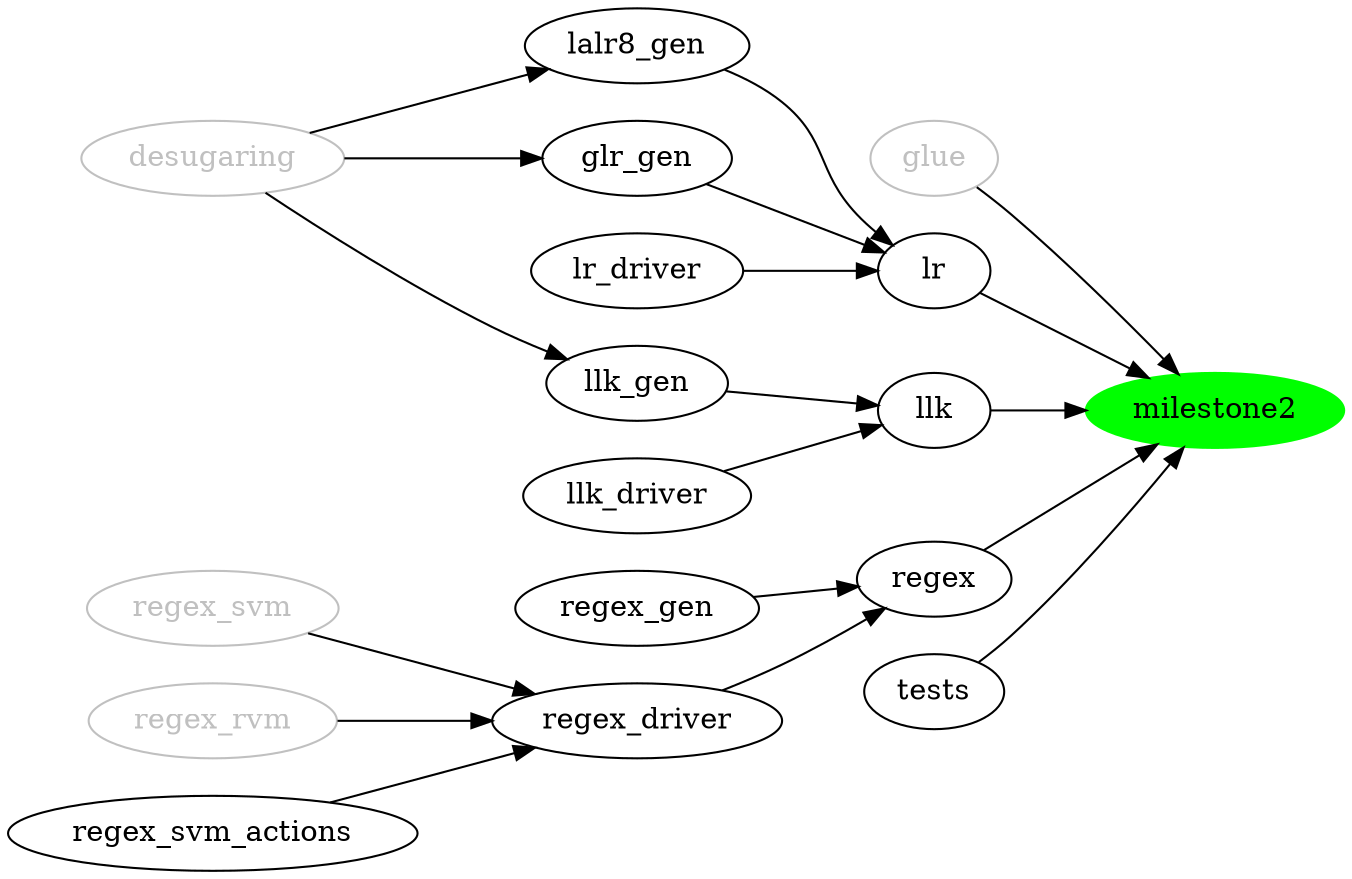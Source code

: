 digraph {
	graph [rankdir=LR];
	subgraph complete {
		node [color="gray",fontcolor="gray"];
		glue;
		regex_svm;
		regex_rvm;
		desugaring; // Needs merged.
	}
	/* The end result of the milestone, along with the subtasks listed */
	milestone2 [color="green",style="filled"];
	llk -> milestone2;
	lr -> milestone2;
	lalr8_gen -> lr; // Generate parse tables for LALR(8)
	glr_gen -> lr; // Generate parse tables for GLR
	llk_gen -> llk; // Generate parse tables for LL(k)
	lr_driver -> lr; // Write driver for all LR-type algs; analagous to SVM and RVM implementations
	llk_driver -> llk; // Write driver for LL(k)
	regex -> milestone2;
	glue -> milestone2;
	tests -> milestone2;
	
	regex_gen -> regex; // should be mostly done; the rest is concurrent with regex_svm_actions
	regex_driver -> regex;
	regex_svm -> regex_driver;
	regex_rvm -> regex_driver;
	regex_svm_actions -> regex_driver; // 1 for each way that an HParsedToken can be extracted from the stack.


	/*
	* 
	*/
	desugaring -> llk_gen;
	desugaring -> lalr8_gen;
	desugaring -> glr_gen;
}
